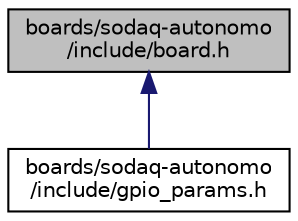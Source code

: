 digraph "boards/sodaq-autonomo/include/board.h"
{
 // LATEX_PDF_SIZE
  edge [fontname="Helvetica",fontsize="10",labelfontname="Helvetica",labelfontsize="10"];
  node [fontname="Helvetica",fontsize="10",shape=record];
  Node1 [label="boards/sodaq-autonomo\l/include/board.h",height=0.2,width=0.4,color="black", fillcolor="grey75", style="filled", fontcolor="black",tooltip="Board specific definitions for the SODAQ Autonomo board."];
  Node1 -> Node2 [dir="back",color="midnightblue",fontsize="10",style="solid",fontname="Helvetica"];
  Node2 [label="boards/sodaq-autonomo\l/include/gpio_params.h",height=0.2,width=0.4,color="black", fillcolor="white", style="filled",URL="$sodaq-autonomo_2include_2gpio__params_8h.html",tooltip="Board specific configuration of direct mapped GPIOs."];
}
